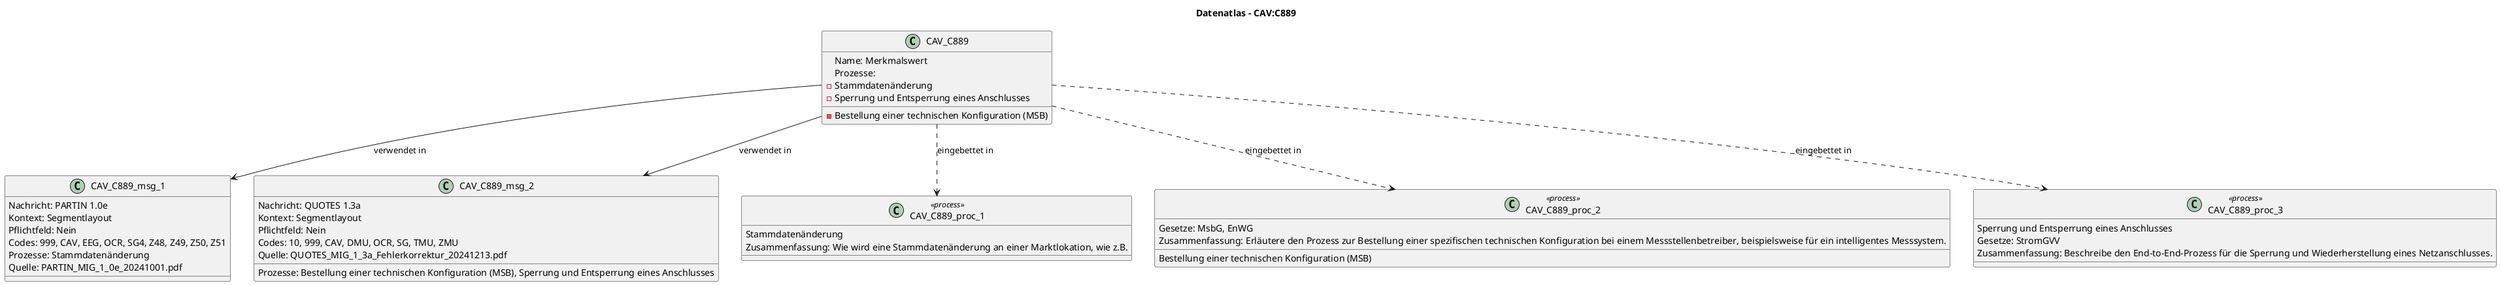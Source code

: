 @startuml
title Datenatlas – CAV:C889
class CAV_C889 {
  Name: Merkmalswert
  Prozesse:
    - Stammdatenänderung
    - Bestellung einer technischen Konfiguration (MSB)
    - Sperrung und Entsperrung eines Anschlusses
}
class CAV_C889_msg_1 {
  Nachricht: PARTIN 1.0e
  Kontext: Segmentlayout
  Pflichtfeld: Nein
  Codes: 999, CAV, EEG, OCR, SG4, Z48, Z49, Z50, Z51
  Prozesse: Stammdatenänderung
  Quelle: PARTIN_MIG_1_0e_20241001.pdf
}
CAV_C889 --> CAV_C889_msg_1 : verwendet in
class CAV_C889_msg_2 {
  Nachricht: QUOTES 1.3a
  Kontext: Segmentlayout
  Pflichtfeld: Nein
  Codes: 10, 999, CAV, DMU, OCR, SG, TMU, ZMU
  Prozesse: Bestellung einer technischen Konfiguration (MSB), Sperrung und Entsperrung eines Anschlusses
  Quelle: QUOTES_MIG_1_3a_Fehlerkorrektur_20241213.pdf
}
CAV_C889 --> CAV_C889_msg_2 : verwendet in
class CAV_C889_proc_1 <<process>> {
  Stammdatenänderung
  Zusammenfassung: Wie wird eine Stammdatenänderung an einer Marktlokation, wie z.B.
}
CAV_C889 ..> CAV_C889_proc_1 : eingebettet in
class CAV_C889_proc_2 <<process>> {
  Bestellung einer technischen Konfiguration (MSB)
  Gesetze: MsbG, EnWG
  Zusammenfassung: Erläutere den Prozess zur Bestellung einer spezifischen technischen Konfiguration bei einem Messstellenbetreiber, beispielsweise für ein intelligentes Messsystem.
}
CAV_C889 ..> CAV_C889_proc_2 : eingebettet in
class CAV_C889_proc_3 <<process>> {
  Sperrung und Entsperrung eines Anschlusses
  Gesetze: StromGVV
  Zusammenfassung: Beschreibe den End-to-End-Prozess für die Sperrung und Wiederherstellung eines Netzanschlusses.
}
CAV_C889 ..> CAV_C889_proc_3 : eingebettet in
@enduml